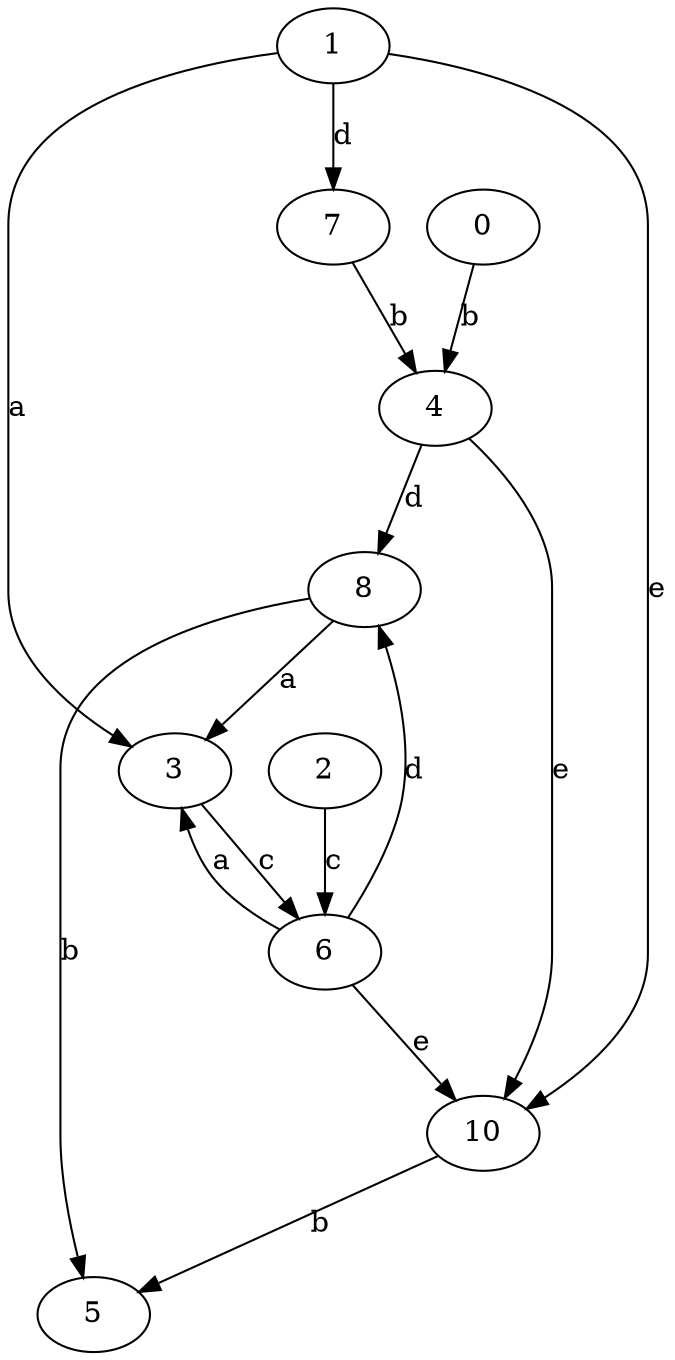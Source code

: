 strict digraph  {
0;
1;
3;
4;
2;
5;
6;
7;
8;
10;
0 -> 4  [label=b];
1 -> 3  [label=a];
1 -> 7  [label=d];
1 -> 10  [label=e];
3 -> 6  [label=c];
4 -> 8  [label=d];
4 -> 10  [label=e];
2 -> 6  [label=c];
6 -> 3  [label=a];
6 -> 8  [label=d];
6 -> 10  [label=e];
7 -> 4  [label=b];
8 -> 3  [label=a];
8 -> 5  [label=b];
10 -> 5  [label=b];
}
